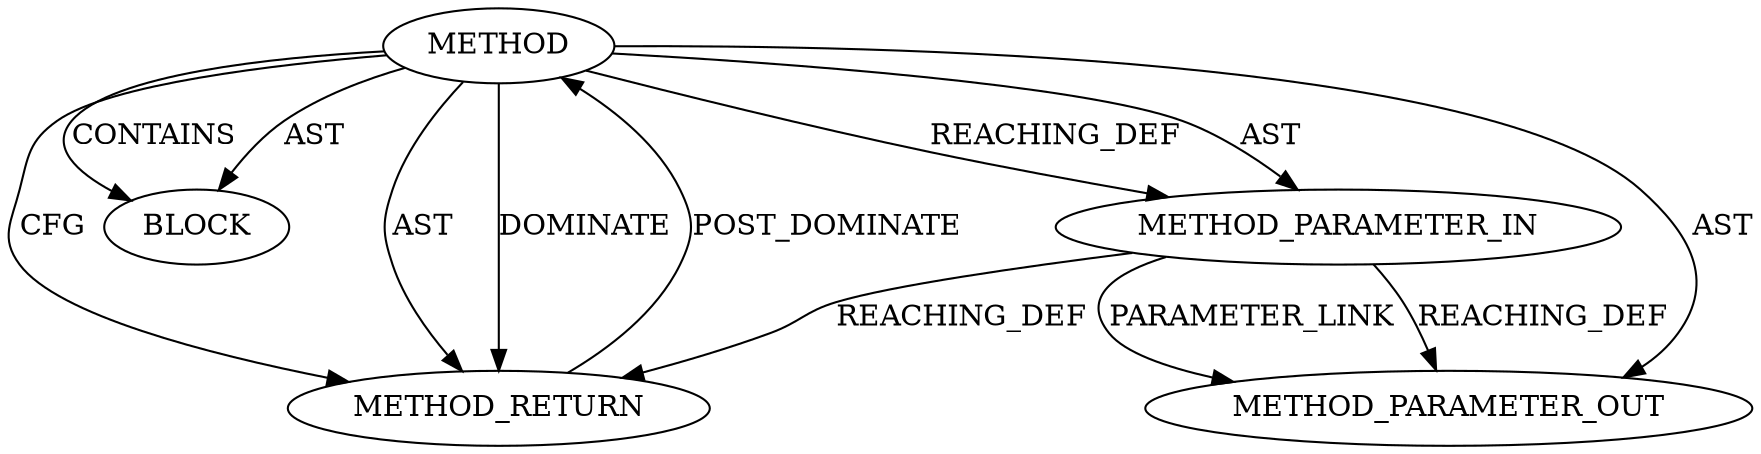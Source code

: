 digraph {
  27433 [label=METHOD_PARAMETER_OUT ORDER=1 CODE="p1" IS_VARIADIC=false TYPE_FULL_NAME="ANY" EVALUATION_STRATEGY="BY_VALUE" INDEX=1 NAME="p1"]
  26071 [label=METHOD AST_PARENT_TYPE="NAMESPACE_BLOCK" AST_PARENT_FULL_NAME="<global>" ORDER=0 CODE="<empty>" FULL_NAME="strlen" IS_EXTERNAL=true FILENAME="<empty>" SIGNATURE="" NAME="strlen"]
  26073 [label=BLOCK ORDER=1 ARGUMENT_INDEX=1 CODE="<empty>" TYPE_FULL_NAME="ANY"]
  26074 [label=METHOD_RETURN ORDER=2 CODE="RET" TYPE_FULL_NAME="ANY" EVALUATION_STRATEGY="BY_VALUE"]
  26072 [label=METHOD_PARAMETER_IN ORDER=1 CODE="p1" IS_VARIADIC=false TYPE_FULL_NAME="ANY" EVALUATION_STRATEGY="BY_VALUE" INDEX=1 NAME="p1"]
  26071 -> 26073 [label=CONTAINS ]
  26071 -> 26074 [label=AST ]
  26072 -> 26074 [label=REACHING_DEF VARIABLE="p1"]
  26071 -> 26074 [label=DOMINATE ]
  26072 -> 27433 [label=REACHING_DEF VARIABLE="p1"]
  26071 -> 26073 [label=AST ]
  26071 -> 27433 [label=AST ]
  26071 -> 26074 [label=CFG ]
  26071 -> 26072 [label=REACHING_DEF VARIABLE=""]
  26071 -> 26072 [label=AST ]
  26074 -> 26071 [label=POST_DOMINATE ]
  26072 -> 27433 [label=PARAMETER_LINK ]
}
